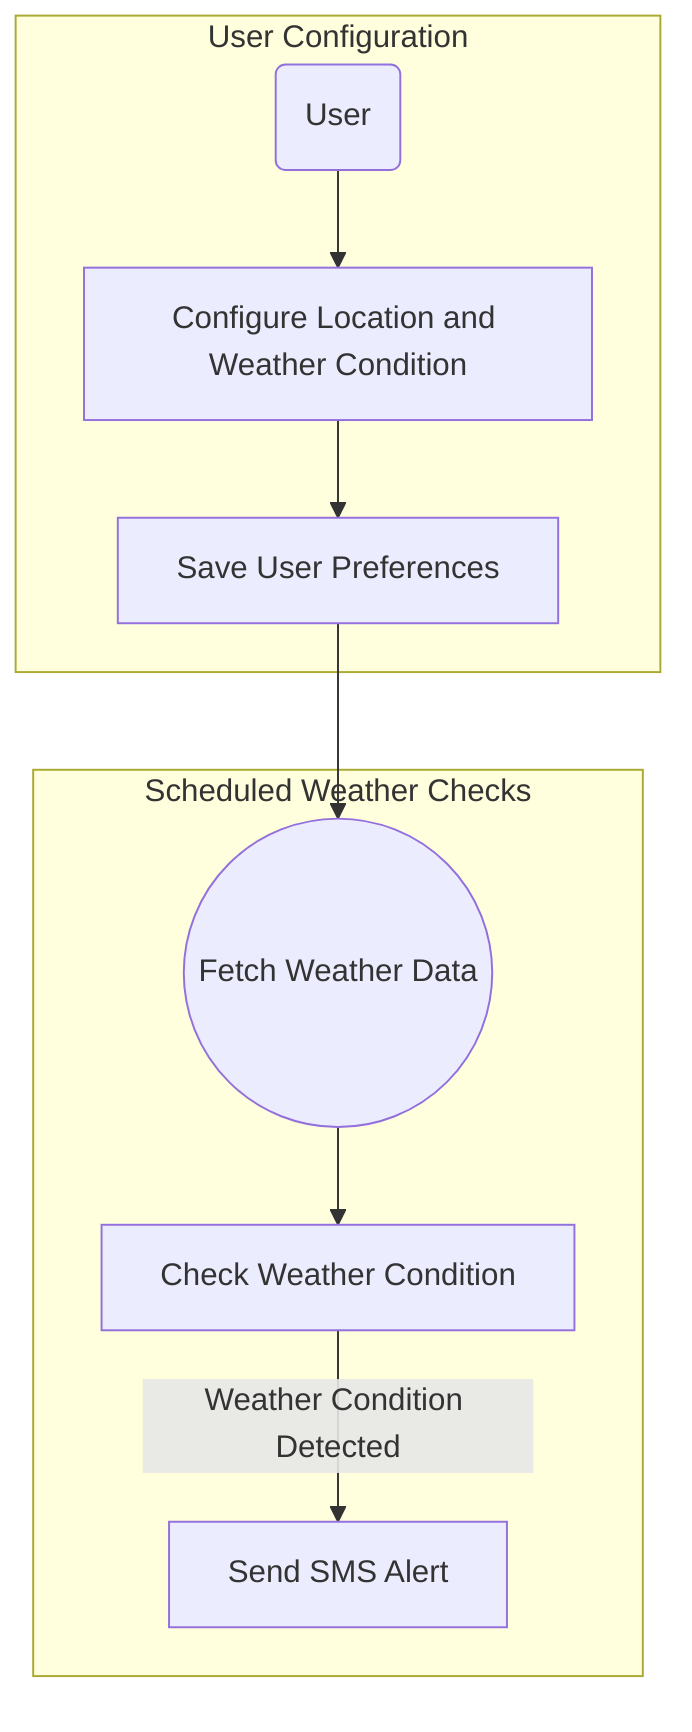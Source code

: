 graph TD

subgraph "User Configuration"
    A(User)
    B[Configure Location and Weather Condition]
    C[Save User Preferences]
end

subgraph "Scheduled Weather Checks"
    D((Fetch Weather Data))
    E[Check Weather Condition]
    F[Send SMS Alert]
end

A --> B
B --> C
C --> D
D --> E
E -->|Weather Condition Detected| F